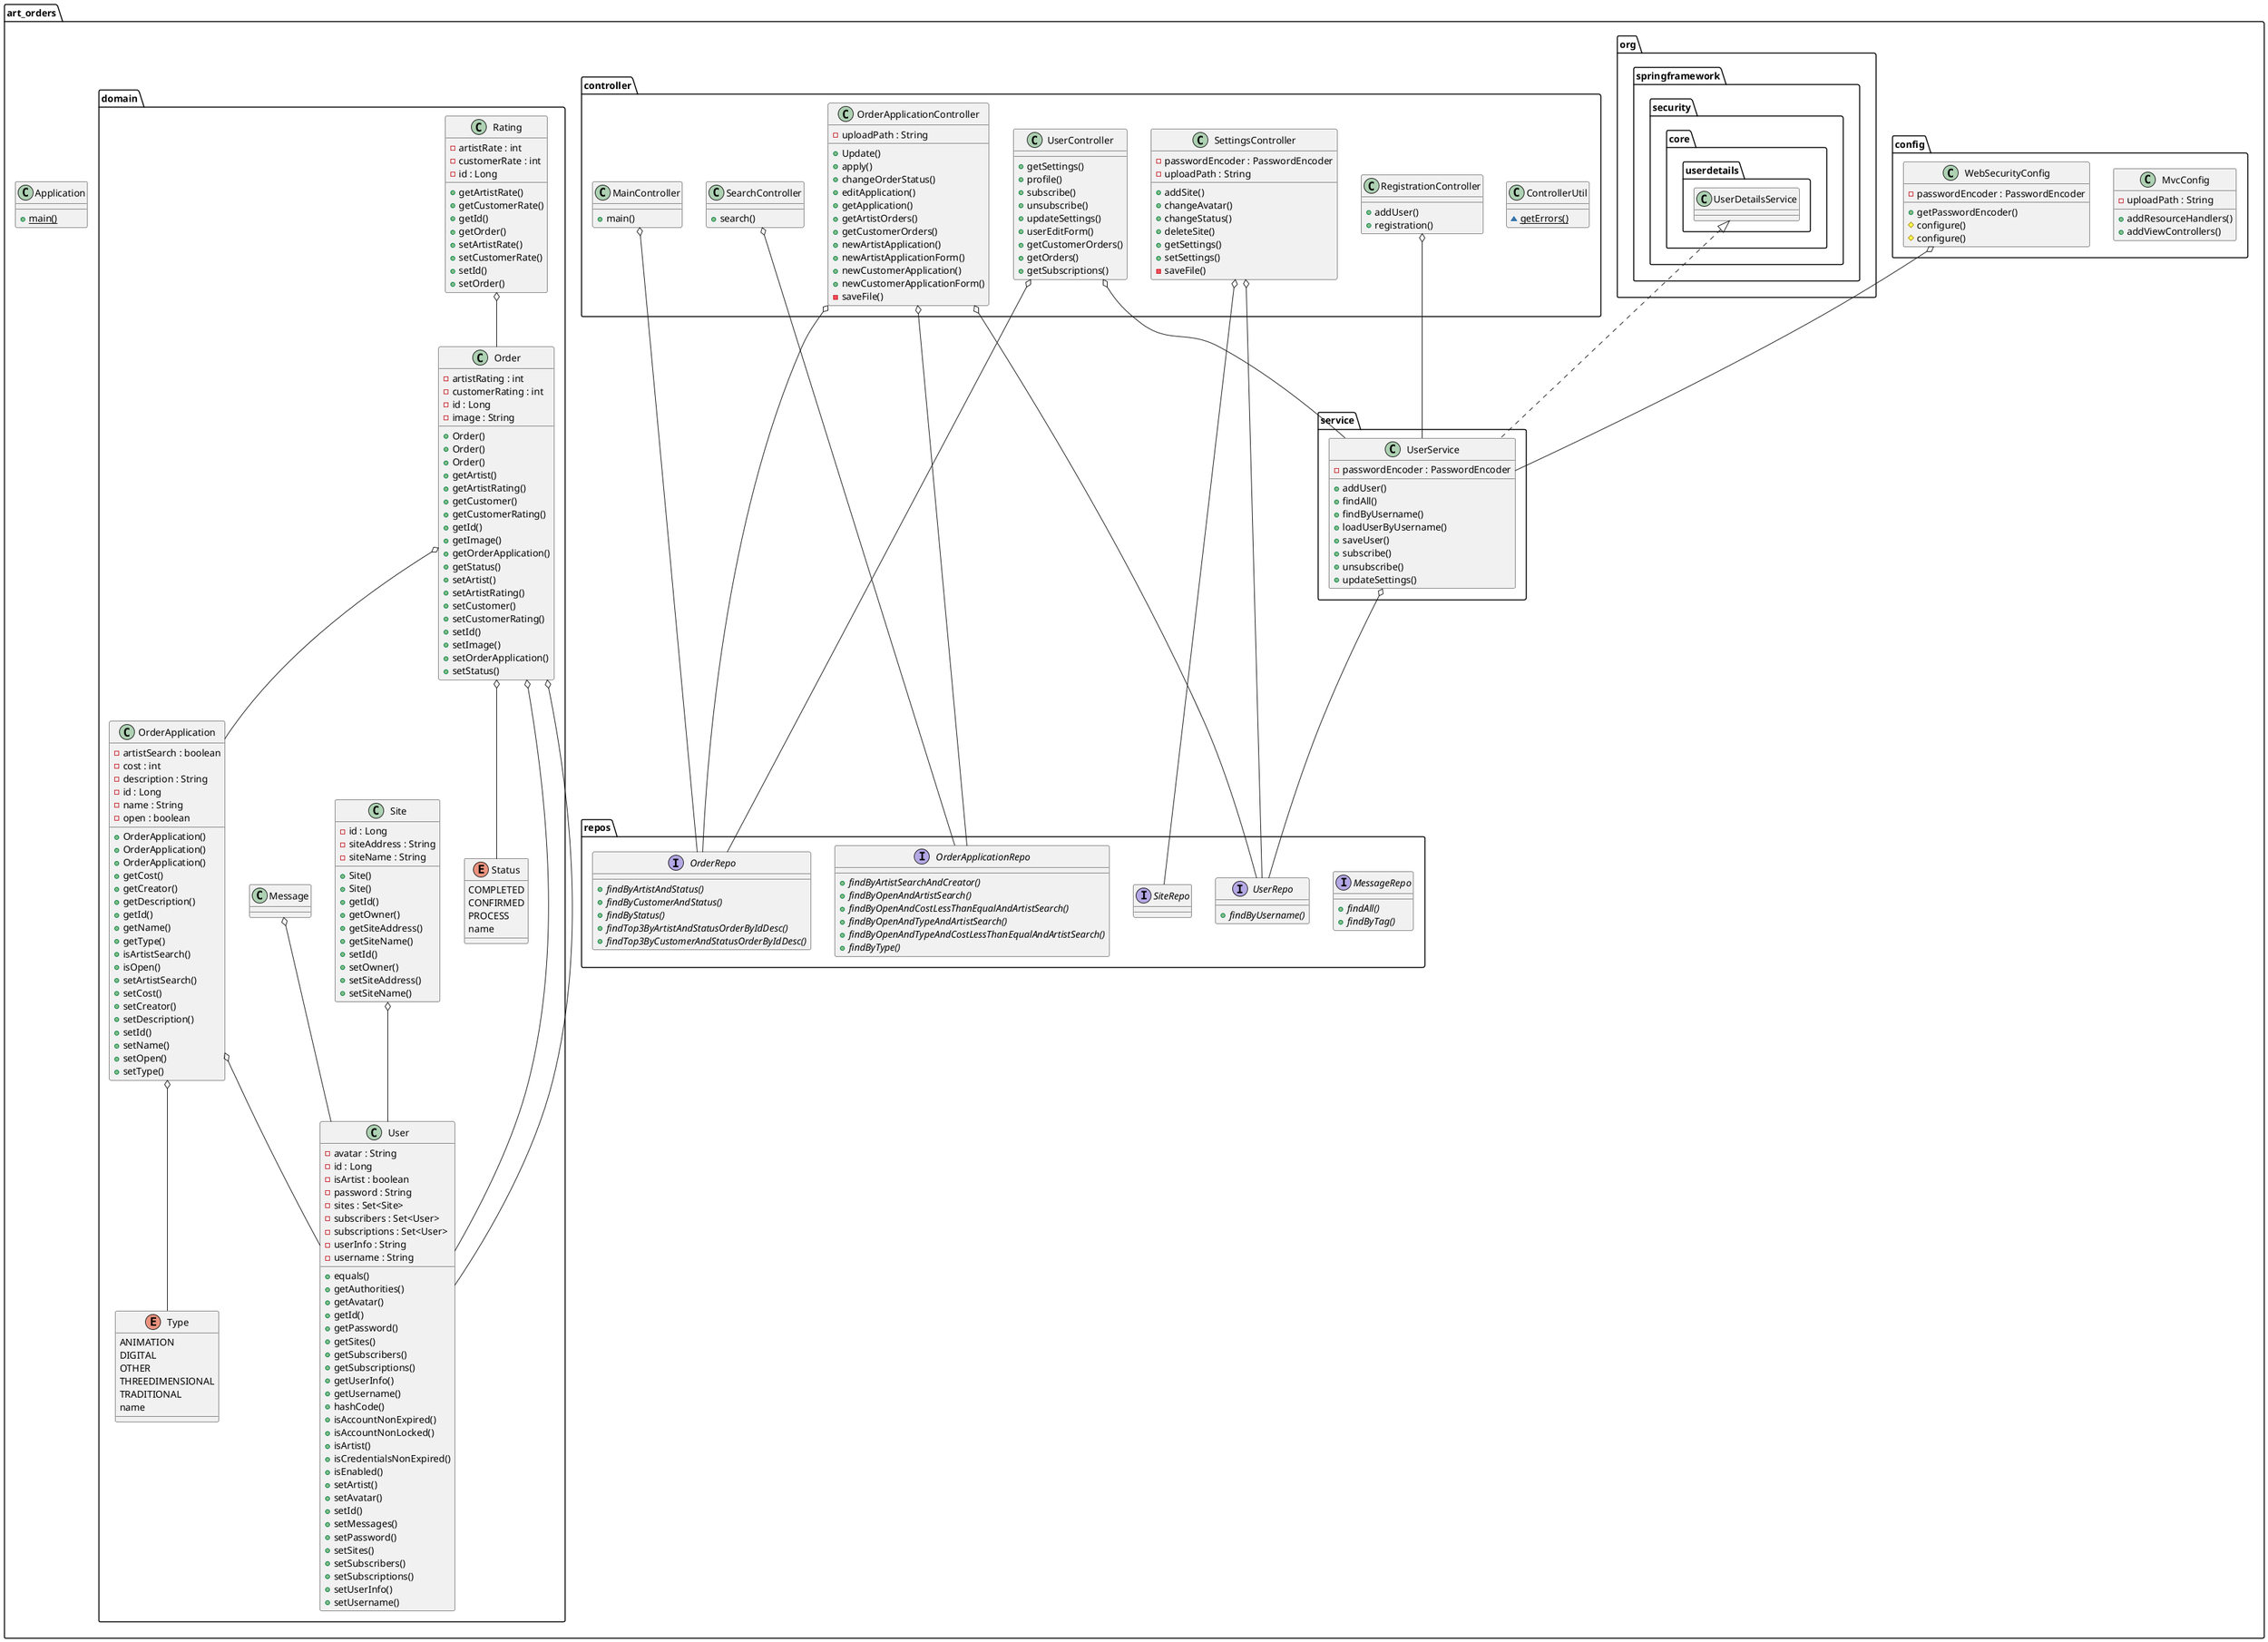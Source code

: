 @startuml

namespace art_orders {
    class Application {
        {static} + main()
    }



/'**************************************************************
***************************CONFIG*******************************
***************************************************************'/


    namespace config {
      class MvcConfig {
          - uploadPath : String
          + addResourceHandlers()
          + addViewControllers()
      }

      class WebSecurityConfig {
          - passwordEncoder : PasswordEncoder
          + getPasswordEncoder()
          # configure()
          # configure()
      }
    }



 /'**************************************************************
 ************************CONTROLLER******************************
 ****************************************************************'/

    namespace controller {
      class ControllerUtil {
          {static} ~ getErrors()
      }

      class MainController {
          + main()
      }

      class OrderApplicationController {
          - uploadPath : String
          + Update()
          + apply()
          + changeOrderStatus()
          + editApplication()
          + getApplication()
          + getArtistOrders()
          + getCustomerOrders()
          + newArtistApplication()
          + newArtistApplicationForm()
          + newCustomerApplication()
          + newCustomerApplicationForm()
          - saveFile()
      }

      class RegistrationController {
          + addUser()
          + registration()
      }

      class SearchController {
          + search()
      }

      class SettingsController {
          - passwordEncoder : PasswordEncoder
          - uploadPath : String
          + addSite()
          + changeAvatar()
          + changeStatus()
          + deleteSite()
          + getSettings()
          + setSettings()
          - saveFile()
      }

      class UserController {
          + getSettings()
          + profile()
          + subscribe()
          + unsubscribe()
          + updateSettings()
          + userEditForm()
          + getCustomerOrders()
          + getOrders()
          + getSubscriptions()
      }
    }

 /'**************************************************************
 ****************************DOMAIN******************************
 ****************************************************************'/

namespace domain {

      class Order {
          - artistRating : int
          - customerRating : int
          - id : Long
          - image : String
          + Order()
          + Order()
          + Order()
          + getArtist()
          + getArtistRating()
          + getCustomer()
          + getCustomerRating()
          + getId()
          + getImage()
          + getOrderApplication()
          + getStatus()
          + setArtist()
          + setArtistRating()
          + setCustomer()
          + setCustomerRating()
          + setId()
          + setImage()
          + setOrderApplication()
          + setStatus()
      }

      class OrderApplication {
          - artistSearch : boolean
          - cost : int
          - description : String
          - id : Long
          - name : String
          - open : boolean
          + OrderApplication()
          + OrderApplication()
          + OrderApplication()
          + getCost()
          + getCreator()
          + getDescription()
          + getId()
          + getName()
          + getType()
          + isArtistSearch()
          + isOpen()
          + setArtistSearch()
          + setCost()
          + setCreator()
          + setDescription()
          + setId()
          + setName()
          + setOpen()
          + setType()
      }


      class Rating {
          - artistRate : int
          - customerRate : int
          - id : Long
          + getArtistRate()
          + getCustomerRate()
          + getId()
          + getOrder()
          + setArtistRate()
          + setCustomerRate()
          + setId()
          + setOrder()
      }

       class Site {
          - id : Long
          - siteAddress : String
          - siteName : String
          + Site()
          + Site()
          + getId()
          + getOwner()
          + getSiteAddress()
          + getSiteName()
          + setId()
          + setOwner()
          + setSiteAddress()
          + setSiteName()
      }


      enum Status {
        COMPLETED
        CONFIRMED
        PROCESS
        name
      }


      enum Type {
        ANIMATION
        DIGITAL
        OTHER
        THREEDIMENSIONAL
        TRADITIONAL
        name
      }


      class User {
          - avatar : String
          - id : Long
          - isArtist : boolean
          - password : String
          - sites : Set<Site>
          - subscribers : Set<User>
          - subscriptions : Set<User>
          - userInfo : String
          - username : String
          + equals()
          + getAuthorities()
          + getAvatar()
          + getId()
          + getPassword()
          + getSites()
          + getSubscribers()
          + getSubscriptions()
          + getUserInfo()
          + getUsername()
          + hashCode()
          + isAccountNonExpired()
          + isAccountNonLocked()
          + isArtist()
          + isCredentialsNonExpired()
          + isEnabled()
          + setArtist()
          + setAvatar()
          + setId()
          + setMessages()
          + setPassword()
          + setSites()
          + setSubscribers()
          + setSubscriptions()
          + setUserInfo()
          + setUsername()
      }
}

 /'**************************************************************
 ****************************REPOS******************************
 ****************************************************************'/

namespace repos {
      interface MessageRepo {
          {abstract} + findAll()
          {abstract} + findByTag()
      }

      interface OrderApplicationRepo {
          {abstract} + findByArtistSearchAndCreator()
          {abstract} + findByOpenAndArtistSearch()
          {abstract} + findByOpenAndCostLessThanEqualAndArtistSearch()
          {abstract} + findByOpenAndTypeAndArtistSearch()
          {abstract} + findByOpenAndTypeAndCostLessThanEqualAndArtistSearch()
          {abstract} + findByType()
      }

      interface OrderRepo {
          {abstract} + findByArtistAndStatus()
          {abstract} + findByCustomerAndStatus()
          {abstract} + findByStatus()
          {abstract} + findTop3ByArtistAndStatusOrderByIdDesc()
          {abstract} + findTop3ByCustomerAndStatusOrderByIdDesc()
      }


      interface SiteRepo {
      }

      interface UserRepo {
          {abstract} + findByUsername()
      }
}


 /'**************************************************************
 ****************************SERVICE******************************
 ****************************************************************'/

namespace service {
      class UserService {
          - passwordEncoder : PasswordEncoder
          + addUser()
          + findAll()
          + findByUsername()
          + loadUserByUsername()
          + saveUser()
          + subscribe()
          + unsubscribe()
          + updateSettings()
      }
    }











  art_orders.controller.MainController o-- art_orders.repos.OrderRepo
  art_orders.controller.OrderApplicationController o-- art_orders.repos.OrderApplicationRepo
  art_orders.controller.OrderApplicationController o-- art_orders.repos.OrderRepo
  art_orders.controller.OrderApplicationController o-- art_orders.repos.UserRepo
  art_orders.controller.RegistrationController o-- art_orders.service.UserService
  art_orders.controller.SearchController o-- art_orders.repos.OrderApplicationRepo
  art_orders.controller.SettingsController o-- art_orders.repos.SiteRepo
  art_orders.controller.SettingsController o-- art_orders.repos.UserRepo
  art_orders.controller.UserController o-- art_orders.repos.OrderRepo


  art_orders.domain.Message o-- art_orders.domain.User
  art_orders.domain.Order o-- art_orders.domain.User
  art_orders.domain.Order o-- art_orders.domain.User
  art_orders.domain.Order o-- art_orders.domain.OrderApplication
  art_orders.domain.Order o-- art_orders.domain.Status
  art_orders.domain.OrderApplication o-- art_orders.domain.User
  art_orders.domain.OrderApplication o-- art_orders.domain.Type
  art_orders.domain.Rating o-- art_orders.domain.Order
  art_orders.domain.Site o-- art_orders.domain.User


 art_orders.controller.UserController o-- art_orders.service.UserService
   art_orders.config.WebSecurityConfig o-- art_orders.service.UserService

 art_orders.service.UserService .up.|> org.springframework.security.core.userdetails.UserDetailsService
  art_orders.service.UserService o-- art_orders.repos.UserRepo



 }
@enduml
